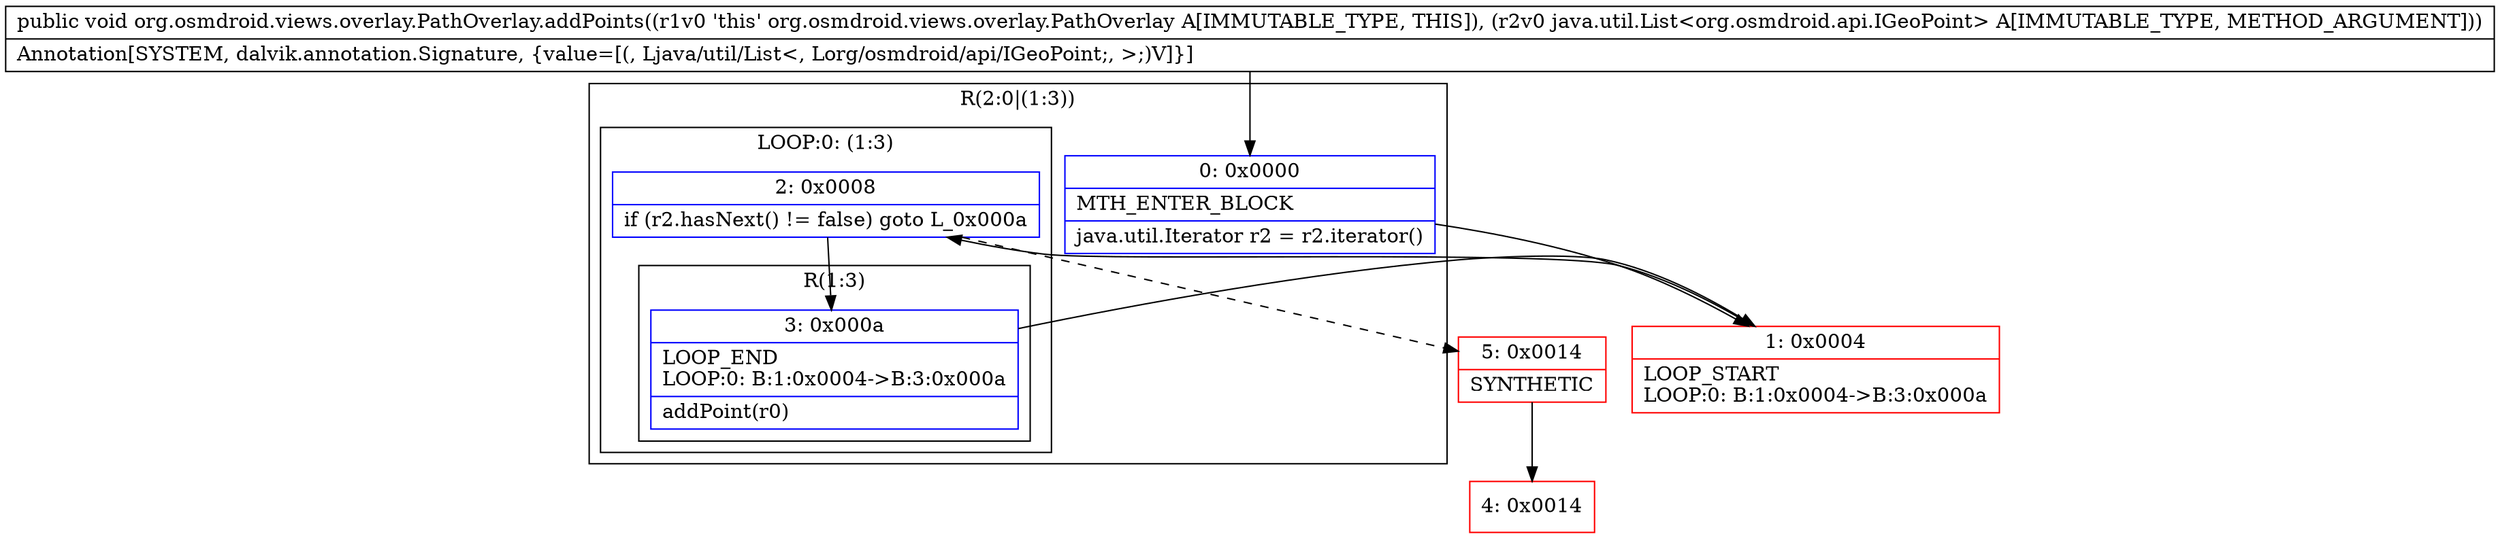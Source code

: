 digraph "CFG fororg.osmdroid.views.overlay.PathOverlay.addPoints(Ljava\/util\/List;)V" {
subgraph cluster_Region_505965293 {
label = "R(2:0|(1:3))";
node [shape=record,color=blue];
Node_0 [shape=record,label="{0\:\ 0x0000|MTH_ENTER_BLOCK\l|java.util.Iterator r2 = r2.iterator()\l}"];
subgraph cluster_LoopRegion_1360478439 {
label = "LOOP:0: (1:3)";
node [shape=record,color=blue];
Node_2 [shape=record,label="{2\:\ 0x0008|if (r2.hasNext() != false) goto L_0x000a\l}"];
subgraph cluster_Region_1452743158 {
label = "R(1:3)";
node [shape=record,color=blue];
Node_3 [shape=record,label="{3\:\ 0x000a|LOOP_END\lLOOP:0: B:1:0x0004\-\>B:3:0x000a\l|addPoint(r0)\l}"];
}
}
}
Node_1 [shape=record,color=red,label="{1\:\ 0x0004|LOOP_START\lLOOP:0: B:1:0x0004\-\>B:3:0x000a\l}"];
Node_4 [shape=record,color=red,label="{4\:\ 0x0014}"];
Node_5 [shape=record,color=red,label="{5\:\ 0x0014|SYNTHETIC\l}"];
MethodNode[shape=record,label="{public void org.osmdroid.views.overlay.PathOverlay.addPoints((r1v0 'this' org.osmdroid.views.overlay.PathOverlay A[IMMUTABLE_TYPE, THIS]), (r2v0 java.util.List\<org.osmdroid.api.IGeoPoint\> A[IMMUTABLE_TYPE, METHOD_ARGUMENT]))  | Annotation[SYSTEM, dalvik.annotation.Signature, \{value=[(, Ljava\/util\/List\<, Lorg\/osmdroid\/api\/IGeoPoint;, \>;)V]\}]\l}"];
MethodNode -> Node_0;
Node_0 -> Node_1;
Node_2 -> Node_3;
Node_2 -> Node_5[style=dashed];
Node_3 -> Node_1;
Node_1 -> Node_2;
Node_5 -> Node_4;
}

